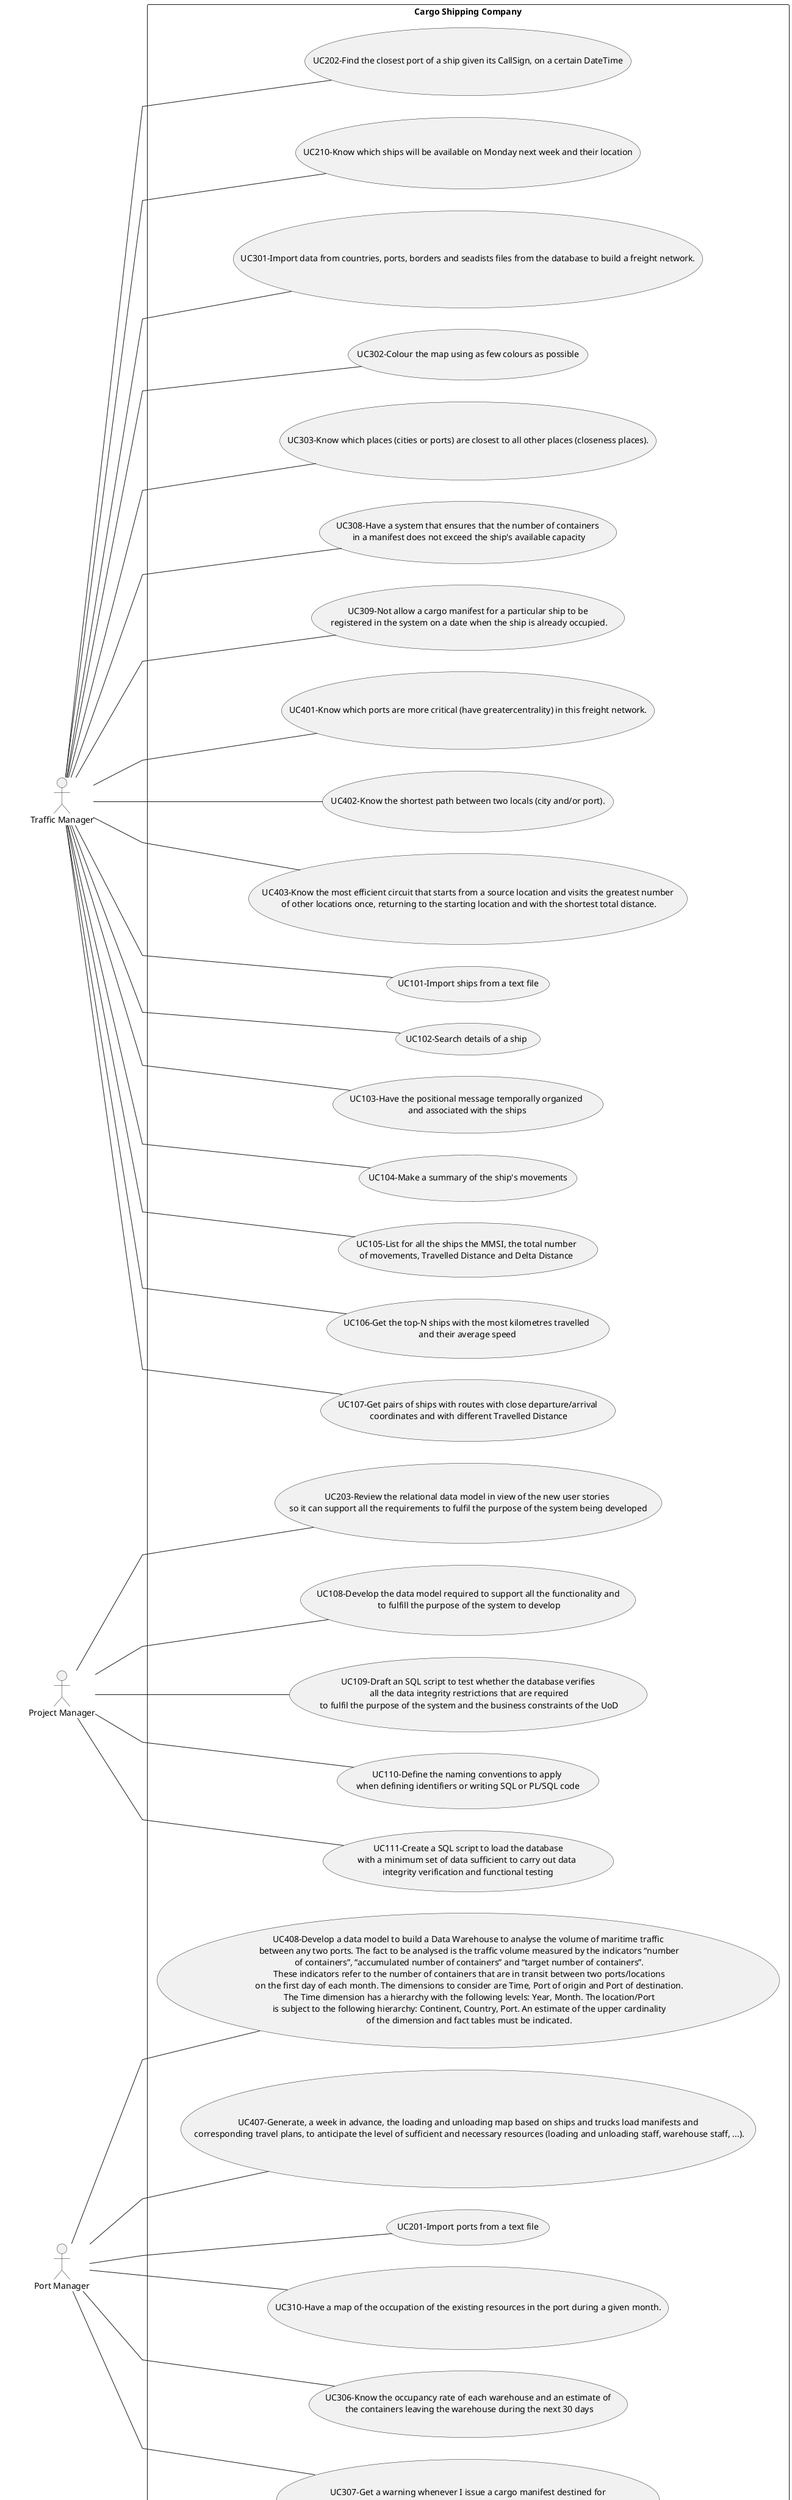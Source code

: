 @startuml
left to right direction
skinparam linetype polyline
actor "Traffic Manager" as tm
actor "Project Manager" as pjm
actor "Port Manager" as pm
actor "Client" as c
actor "Ship Captain" as sc
actor "Port Staff" as ps
actor "Ship Chief Electrical Engineer" as scee
actor "Fleet Manager" as fm
actor "Ship Master" as sm


Rectangle "Cargo Shipping Company"{
usecase "UC101-Import ships from a text file" as UC101
usecase "UC102-Search details of a ship" as UC102
usecase "UC103-Have the positional message temporally organized\n and associated with the ships" as UC103
usecase "UC104-Make a summary of the ship's movements" as UC104
usecase "UC105-List for all the ships the MMSI, the total number\nof movements, Travelled Distance and Delta Distance" as UC105
usecase "UC106-Get the top-N ships with the most kilometres travelled\n and their average speed" as UC106
usecase "UC107-Get pairs of ships with routes with close departure/arrival\n coordinates and with different Travelled Distance" as UC107
usecase "UC108-Develop the data model required to support all the functionality and\n to fulfill the purpose of the system to develop" as UC108
usecase "UC109-Draft an SQL script to test whether the database verifies\n all the data integrity restrictions that are required\n to fulfil the purpose of the system and the business constraints of the UoD" as UC109
usecase "UC110-Define the naming conventions to apply \nwhen defining identifiers or writing SQL or PL/SQL code" as UC110
usecase "UC111-Create a SQL script to load the database\nwith a minimum set of data sufficient to carry out data \nintegrity verification and functional testing" as UC111
usecase "UC201-Import ports from a text file" as UC201
usecase "UC202-Find the closest port of a ship given its CallSign, on a certain DateTime" as UC202
usecase "UC203-Review the relational data model in view of the new user stories \nso it can support all the requirements to fulfil the purpose of the system being developed" as UC203
usecase "UC204-Know the current situation of a specific container being used to transport my goods" as UC204
usecase "UC205-Get the list of containers to be offloaded in the next port, \nincluding container identifier, type, position, and load." as UC205
usecase "UC206-Get the list of containers to be loaded in the next port, \nincluding container identifier, type, and load." as UC206
usecase "UC207-Know how many cargo manifests I have transported during \na given year and the average number of containers per manifest" as UC207
usecase "UC208-Know the occupancy rate (percentage) of a given ship for \na given cargo manifest. Occupancy rate is the ratio between \ntotal number of containers in the ship coming from a given manifest and the \ntotal capacity of the ship, i.e., the maximum number of containers the ship can load." as UC208
usecase "UC209-Know the occupancy rate of a given ship at a given moment." as UC209
usecase "UC210-Know which ships will be available on Monday next week and their location" as UC210
usecase "UC301-Import data from countries, ports, borders and seadists files from the database to build a freight network." as UC301
usecase "UC302-Colour the map using as few colours as possible" as UC302
usecase "UC303-Know which places (cities or ports) are closest to all other places (closeness places)." as UC303
usecase "UC304-Have access to audit trails for a given container of a given\n cargo manifest, that is, I want to have access to a list of all \noperations performed on a given container of a given manifest, in chronological order.\n For each operation I want to know: the user/login that performed it,\n the date and time the operation was performed, the type of operation (INSERT, UPDATE, DELETE),\n the container identifier and the cargo manifest identifier." as UC304
usecase "UC305-Know the route of a specific container I am leasing." as UC305
usecase "UC306-Know the occupancy rate of each warehouse and an estimate of\n the containers leaving the warehouse during the next 30 days" as UC306
usecase "UC307-Get a warning whenever I issue a cargo manifest destined for\n a warehouse whose available capacity is insufficient to accommodate the new manifest." as UC307
usecase "UC308-Have a system that ensures that the number of containers\n in a manifest does not exceed the ship's available capacity" as UC308
usecase "UC309-Not allow a cargo manifest for a particular ship to be\n registered in the system on a date when the ship is already occupied." as UC309
usecase "UC310-Have a map of the occupation of the existing resources in the port during a given month." as UC310
usecase "UC311-Provide a database access account, with login “crew”\n and password “bd7wd5aF”, which gives access exclusively to the information\n of the containers that are loaded on my ship. The information about\n each container to be made available is: identifier, type, position and load" as UC311
usecase "UC312-Know the current situation of a specific container being used to transport my goods" as UC312
usecase "UC313-Fill a statically reserved matrix in memory with each container's ID in its respective place" as UC313
usecase "UC314-Know the total number of free/occupied slots in the transport vehicle" as UC314
usecase "UC315-Know if a container is there or not" as UC315
usecase "UC316-Know the total number of occupied slots" as UC316
usecase "UC317-Know what set of materials to use in a container, to operate at temperatures of 7°C" as UC317
usecase "UC318-Know what set of materials to use in a container, to operate at temperatures of -5 °C" as UC318
usecase "UC319-Know the thermal resistance, for each operating temperature,\n of each container that must contain at least three different materials in its walls.\n One for the outer wall, one for the intermediate material, and one for the inner wall." as UC319
usecase "UC320-Present in a summary document, the choice of materials considered for\n the two types of containers considered, and their thermal resistances." as UC320
usecase "UC401-Know which ports are more critical (have greatercentrality) in this freight network." as UC401
usecase "UC402-Know the shortest path between two locals (city and/or port)." as UC402
usecase "UC403-Know the most efficient circuit that starts from a source location and visits the greatest number\n of other locations once, returning to the starting location and with the shortest total distance." as UC403
usecase "UC404-Know the number of days each ship has been idle since the beginning of the current year." as UC404
usecase "UC405-Know the average occupancy rate per manifest of a given ship during a given period." as UC405
usecase "UC406-Know which ship voyages – place and date of origin and destination – had an occupancy rate below a\n certain threshold; by default, consider an occupancy rate threshold of 66%.\n Only the trips already concluded are to be considered." as UC406
usecase "UC407-Generate, a week in advance, the loading and unloading map based on ships and trucks load manifests and\n corresponding travel plans, to anticipate the level of sufficient and necessary resources (loading and unloading staff, warehouse staff, ...)." as UC407
usecase "UC408-Develop a data model to build a Data Warehouse to analyse the volume of maritime traffic\n between any two ports. The fact to be analysed is the traffic volume measured by the indicators “number\n of containers”, “accumulated number of containers” and “target number of containers”.\n These indicators refer to the number of containers that are in transit between two ports/locations\n on the first day of each month. The dimensions to consider are Time, Port of origin and Port of destination.\n The Time dimension has a hierarchy with the following levels: Year, Month. The location/Port\n is subject to the following hierarchy: Continent, Country, Port. An estimate of the upper cardinality\n of the dimension and fact tables must be indicated." as UC408
usecase "UC409-Fill a dynamically reserved array in memory with all the container's information in its respective place." as UC409
usecase "UC410-Know the amount of needed energy to keep the container at its required temperature." as UC410
usecase "UC411-Receive an alert when the current energy generation units are\n not enough to provide energy to all refrigerated containers at once." as UC411
usecase "UC412-Know how much energy to supply, for each container, in a determined\n trip, with an exterior temperature of 20 ºC, and a travel time of 2h30." as UC412
usecase "UC413-Know the total energy to be supplied to the set of containers in a\n certain established trip, assuming that all the containers have the same behaviour." as UC413
usecase "UC414-Know how much energy to supply to the container cargo, in a voyage (or route),\n depending on the position of the containers on the ship. Admitting that the interior\n containers, or the sides not exposed directly to the "sun", maintain\n the initial temperature, or of departure. However, the exposed sides may present temperature variations during the trip." as UC414
usecase "UC415-Know how many auxiliary power equipment are needed\n for the voyage, knowing that each one supplies a maximum of 75 KW." as UC415
usecase "UC416-Submit a summary document, with the following items." as UC416
usecase "UC417-Want the technical team to search for at least three types\n of ship/vessels that are better suited to the task (e.g., depending on the type of cargo), in which \nthe “control” bridge can assume three positions, one in the bow, one in the stern, and finally in the midship." as UC417
usecase "UC418-Want the determine the unladen center of mass for each vessel (if different) according\n to its characteristics. For calculation purposes, consider known geometric figures." as UC418
usecase "UC419-Know where to position, for example, one hundred (100) containers on the \nvessel, such that the center of mass remains at xx and yy, determined in the previous point." as UC419
usecase "UC420-Know for a specific vessel, how much did the vessel sink, assuming that each container has half a ton of mass." as UC420







}

tm--UC101
tm--UC102
tm--UC103
tm--UC104
tm--UC105
tm--UC106
tm--UC107
pjm--UC108
pjm--UC109
pjm--UC110
pjm--UC111
pm--UC201
tm--UC202
pjm--UC203
c--UC204
sc--UC205
sc--UC206
sc--UC207
sc--UC208
sc--UC209
tm--UC210
tm--UC301
tm--UC302
tm--UC303
sc--UC304
c--UC305
pm--UC306
pm--UC307
tm--UC308
tm--UC309
pm--UC310
sc--UC311
c--UC312
ps--UC313
ps--UC314
ps--UC315
ps--UC316
scee--UC317
scee--UC318
scee--UC319
scee--UC320
tm--UC401
tm--UC402
tm--UC403
fm--UC404
fm--UC405
fm--UC406
pm--UC407
pm--UC408
ps--UC409
scee--UC410
scee--UC411
scee--UC412
scee--UC413
scee--UC414
sc--UC415
sm--UC416
sc--UC417
sc--UC418
sc--UC419
sc--UC420

@enduml